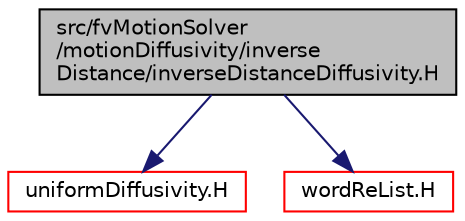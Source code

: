 digraph "src/fvMotionSolver/motionDiffusivity/inverseDistance/inverseDistanceDiffusivity.H"
{
  bgcolor="transparent";
  edge [fontname="Helvetica",fontsize="10",labelfontname="Helvetica",labelfontsize="10"];
  node [fontname="Helvetica",fontsize="10",shape=record];
  Node0 [label="src/fvMotionSolver\l/motionDiffusivity/inverse\lDistance/inverseDistanceDiffusivity.H",height=0.2,width=0.4,color="black", fillcolor="grey75", style="filled", fontcolor="black"];
  Node0 -> Node1 [color="midnightblue",fontsize="10",style="solid",fontname="Helvetica"];
  Node1 [label="uniformDiffusivity.H",height=0.2,width=0.4,color="red",URL="$a05165.html"];
  Node0 -> Node109 [color="midnightblue",fontsize="10",style="solid",fontname="Helvetica"];
  Node109 [label="wordReList.H",height=0.2,width=0.4,color="red",URL="$a13478.html"];
}
